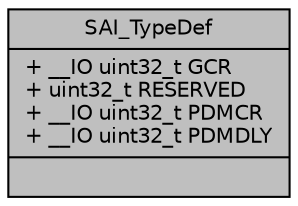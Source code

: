 digraph "SAI_TypeDef"
{
 // LATEX_PDF_SIZE
  edge [fontname="Helvetica",fontsize="10",labelfontname="Helvetica",labelfontsize="10"];
  node [fontname="Helvetica",fontsize="10",shape=record];
  Node1 [label="{SAI_TypeDef\n|+ __IO uint32_t GCR\l+ uint32_t RESERVED\l+ __IO uint32_t PDMCR\l+ __IO uint32_t PDMDLY\l|}",height=0.2,width=0.4,color="black", fillcolor="grey75", style="filled", fontcolor="black",tooltip="Serial Audio Interface."];
}
